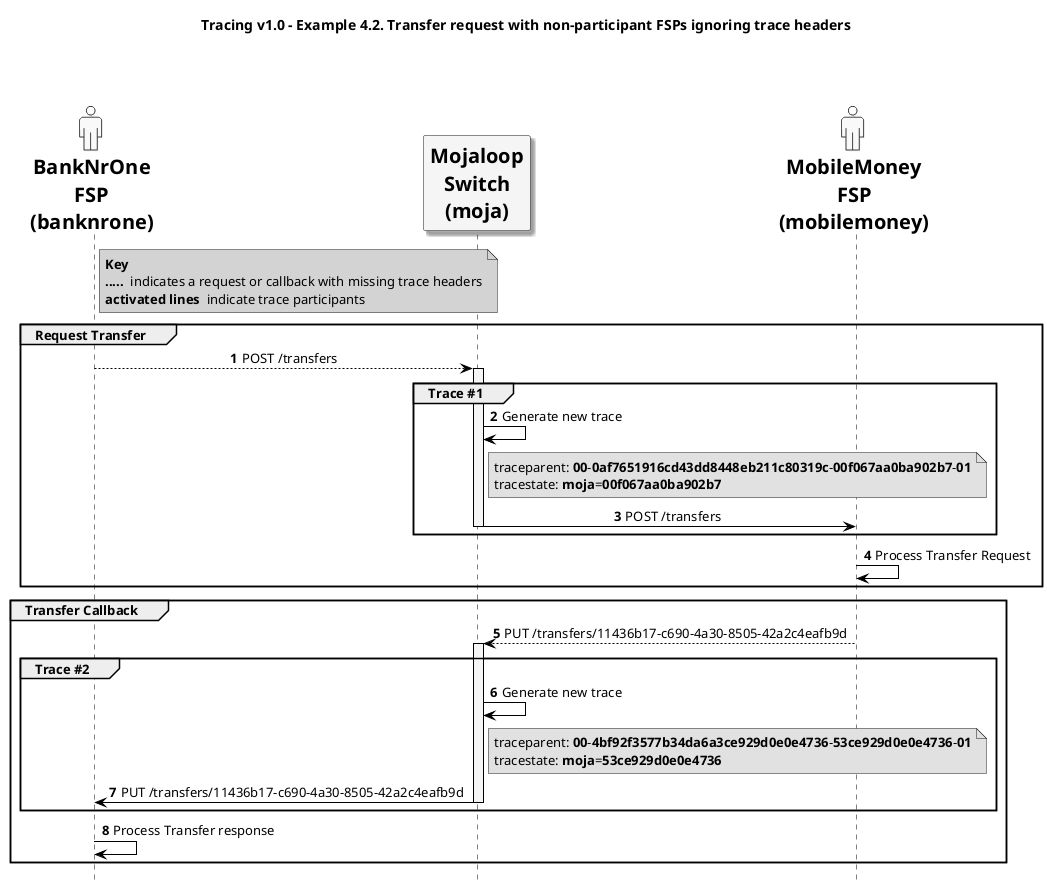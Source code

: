 
/'*****
 License
 --------------
 Copyright © 2017 Bill & Melinda Gates Foundation
 The Mojaloop files are made available by the Bill & Melinda Gates Foundation under the Apache License, Version 2.0 (the "License") and you may not use these files except in compliance with the License. You may obtain a copy of the License at
 http://www.apache.org/licenses/LICENSE-2.0
 Unless required by applicable law or agreed to in writing, the Mojaloop files are distributed on an "AS IS" BASIS, WITHOUT WARRANTIES OR CONDITIONS OF ANY KIND, either express or implied. See the License for the specific language governing permissions and limitations under the License.
 Contributors
 --------------
 This is the official list of the Mojaloop project contributors for this file.
 Names of the original copyright holders (individuals or organizations)
 should be listed with a '*' in the first column. People who have
 contributed from an organization can be listed under the organization
 that actually holds the copyright for their contributions (see the
 Gates Foundation organization for an example). Those individuals should have
 their names indented and be marked with a '-'. Email address can be added
 optionally within square brackets <email>.
 * Gates Foundation
 - Name Surname <name.surname@gatesfoundation.com>

 * Miguel de Barros <miguel.debarros@modusbox.com>
 --------------
 ******'/

@startuml
' declate title
title Tracing v1.0 - Example 4.2. Transfer request with non-participant FSPs ignoring trace headers

autonumber

' define actor image
sprite $actor [25x48/16] {
  0000000000010000000000000
  0000000006CAC910000000000
  0000000095101292000000000
  0000000651000119000000000
  0000000B10000018400000000
  0000001A10000016600000000
  0000000B10000017510000000
  000000083100001A210000000
  0000000191000176110000000
  000000003A866A61100000000
  0000000000466211100000000
  0003333333334443333310000
  0088888888888888888892000
  0821111111111111111118200
  8311111111111111111111A00
  A111111111111111111111A20
  A111111111111111111111A20
  A111111111111111111111A20
  A111111111111111111111A20
  A111111111111111111111A20
  A111111111111111111111A20
  A111111111111111111111A20
  A111111111111111111111A20
  A111551111111111138111A20
  A111661111111111139111A20
  A211661111111111139111A20
  A211661111111111139111A20
  A211661111161111139111A20
  A2116611111A2111139111A20
  A2116611111A2111139111A20
  A2116611111A2111139111A20
  A7669611111A211113A666B20
  36669611111A211113A666610
  00016611111A2111139111110
  00006611111A2111139100000
  00006611111A2111139100000
  00006611111A2111139100000
  00006611111A2111139100000
  00006611111A2111139100000
  00006611111A2111139100000
  00006611111A2111139100000
  00006611111A2111139100000
  00006611111A2111139100000
  00006611111A2111139100000
  00006966666B7666679100000
  0000266666666666664100000
  0000000111111111111100000
  0000000000000000000000000
}

' declaring skinparam
skinparam sequenceMessageAlign center
skinparam shadowing false
skinparam defaultFontName Verdana
skinparam monochrome true
skinparam SequenceLifeLineBackgroundColor WhiteSmoke
skinparam SequenceLifeLineBorderColor Black
skinparam ActorFontStyle Bold
skinparam ActorFontSize 20
skinparam ParticipantFontStyle Bold
skinparam ParticipantFontSize 20
skinparam ParticipantBackgroundColor WhiteSmoke
skinparam ArrowColor Black

skinparam actor {
  Bordercolor none
  Backgroundcolor none
  shadowing false
}

skinparam participant {
  shadowing true
}

hide footbox

' Actor Keys:
'   actor - Payer DFSP, Payee DFSP
'   boundary - APIs/Interfaces, etc
'   collections - Kafka Topics
'   control - Kafka Consumers
'   entity - Database Access Objects
'   database - Database Persistance Store

' declare actors
actor "<$actor>\nBankNrOne\nFSP\n(banknrone)" as PAYER
participant "Mojaloop\nSwitch\n(moja)" as MOJA
actor "<$actor>\nMobileMoney\nFSP\n(mobilemoney)" as PAYEE

' start flow
' activate PAYER
note right of PAYER #lightgrey
    **Key**
    **.....**  indicates a request or callback with missing trace headers
    **activated lines**  indicate trace participants
end note
group Request Transfer
    PAYER --> MOJA: POST /transfers
    ' deactivate PAYER
    group Trace #1
        activate MOJA
        MOJA -> MOJA: Generate new trace
        note right of MOJA #yellow
            traceparent: **00**-**0af7651916cd43dd8448eb211c80319c**-**00f067aa0ba902b7**-**01**
            tracestate: **moja**=**00f067aa0ba902b7**
        end note

        MOJA -> PAYEE: POST /transfers
        deactivate MOJA
    end
            ' activate PAYEE
            PAYEE -> PAYEE: Process Transfer Request
            ' deactivate PAYEE
end

group Transfer Callback
            ' activate PAYEE
            PAYEE --> MOJA: PUT /transfers/11436b17-c690-4a30-8505-42a2c4eafb9d
            ' deactivate PAYEE
        group Trace #2
                    activate MOJA
                    MOJA -> MOJA: Generate new trace
                    note right of MOJA #yellow
                        traceparent: **00**-**4bf92f3577b34da6a3ce929d0e0e4736**-**53ce929d0e0e4736**-**01**
                        tracestate: **moja**=**53ce929d0e0e4736**
                    end note

                MOJA -> PAYER: PUT /transfers/11436b17-c690-4a30-8505-42a2c4eafb9d
                deactivate MOJA
        end

        ' activate PAYER
        PAYER -> PAYER: Process Transfer response
end
' deactivate PAYER
@enduml
